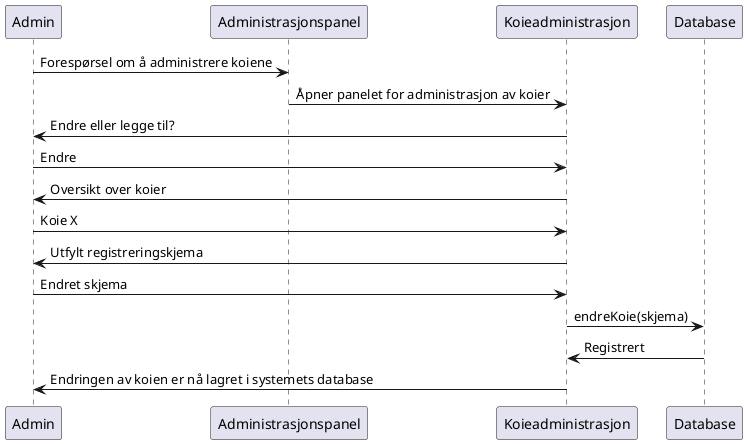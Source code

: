 @startuml
Admin -> Administrasjonspanel: Forespørsel om å administrere koiene     
Administrasjonspanel -> Koieadministrasjon: Åpner panelet for administrasjon av koier
Koieadministrasjon -> Admin: Endre eller legge til?
Admin -> Koieadministrasjon: Endre
Koieadministrasjon -> Admin: Oversikt over koier
Admin -> Koieadministrasjon: Koie X
Koieadministrasjon -> Admin: Utfylt registreringskjema
Admin -> Koieadministrasjon: Endret skjema
Koieadministrasjon -> Database: endreKoie(skjema)
Database -> Koieadministrasjon: Registrert
Koieadministrasjon -> Admin: Endringen av koien er nå lagret i systemets database
@enduml